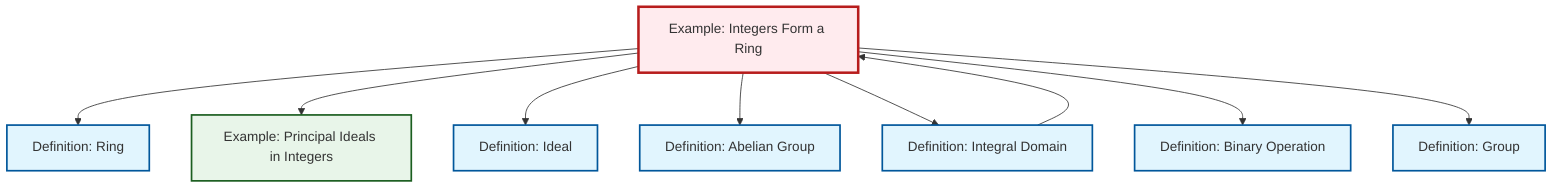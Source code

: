 graph TD
    classDef definition fill:#e1f5fe,stroke:#01579b,stroke-width:2px
    classDef theorem fill:#f3e5f5,stroke:#4a148c,stroke-width:2px
    classDef axiom fill:#fff3e0,stroke:#e65100,stroke-width:2px
    classDef example fill:#e8f5e9,stroke:#1b5e20,stroke-width:2px
    classDef current fill:#ffebee,stroke:#b71c1c,stroke-width:3px
    def-binary-operation["Definition: Binary Operation"]:::definition
    def-ring["Definition: Ring"]:::definition
    def-abelian-group["Definition: Abelian Group"]:::definition
    def-group["Definition: Group"]:::definition
    ex-integers-ring["Example: Integers Form a Ring"]:::example
    def-ideal["Definition: Ideal"]:::definition
    ex-principal-ideal["Example: Principal Ideals in Integers"]:::example
    def-integral-domain["Definition: Integral Domain"]:::definition
    ex-integers-ring --> def-ring
    ex-integers-ring --> ex-principal-ideal
    ex-integers-ring --> def-ideal
    ex-integers-ring --> def-abelian-group
    ex-integers-ring --> def-integral-domain
    ex-integers-ring --> def-binary-operation
    ex-integers-ring --> def-group
    def-integral-domain --> ex-integers-ring
    class ex-integers-ring current